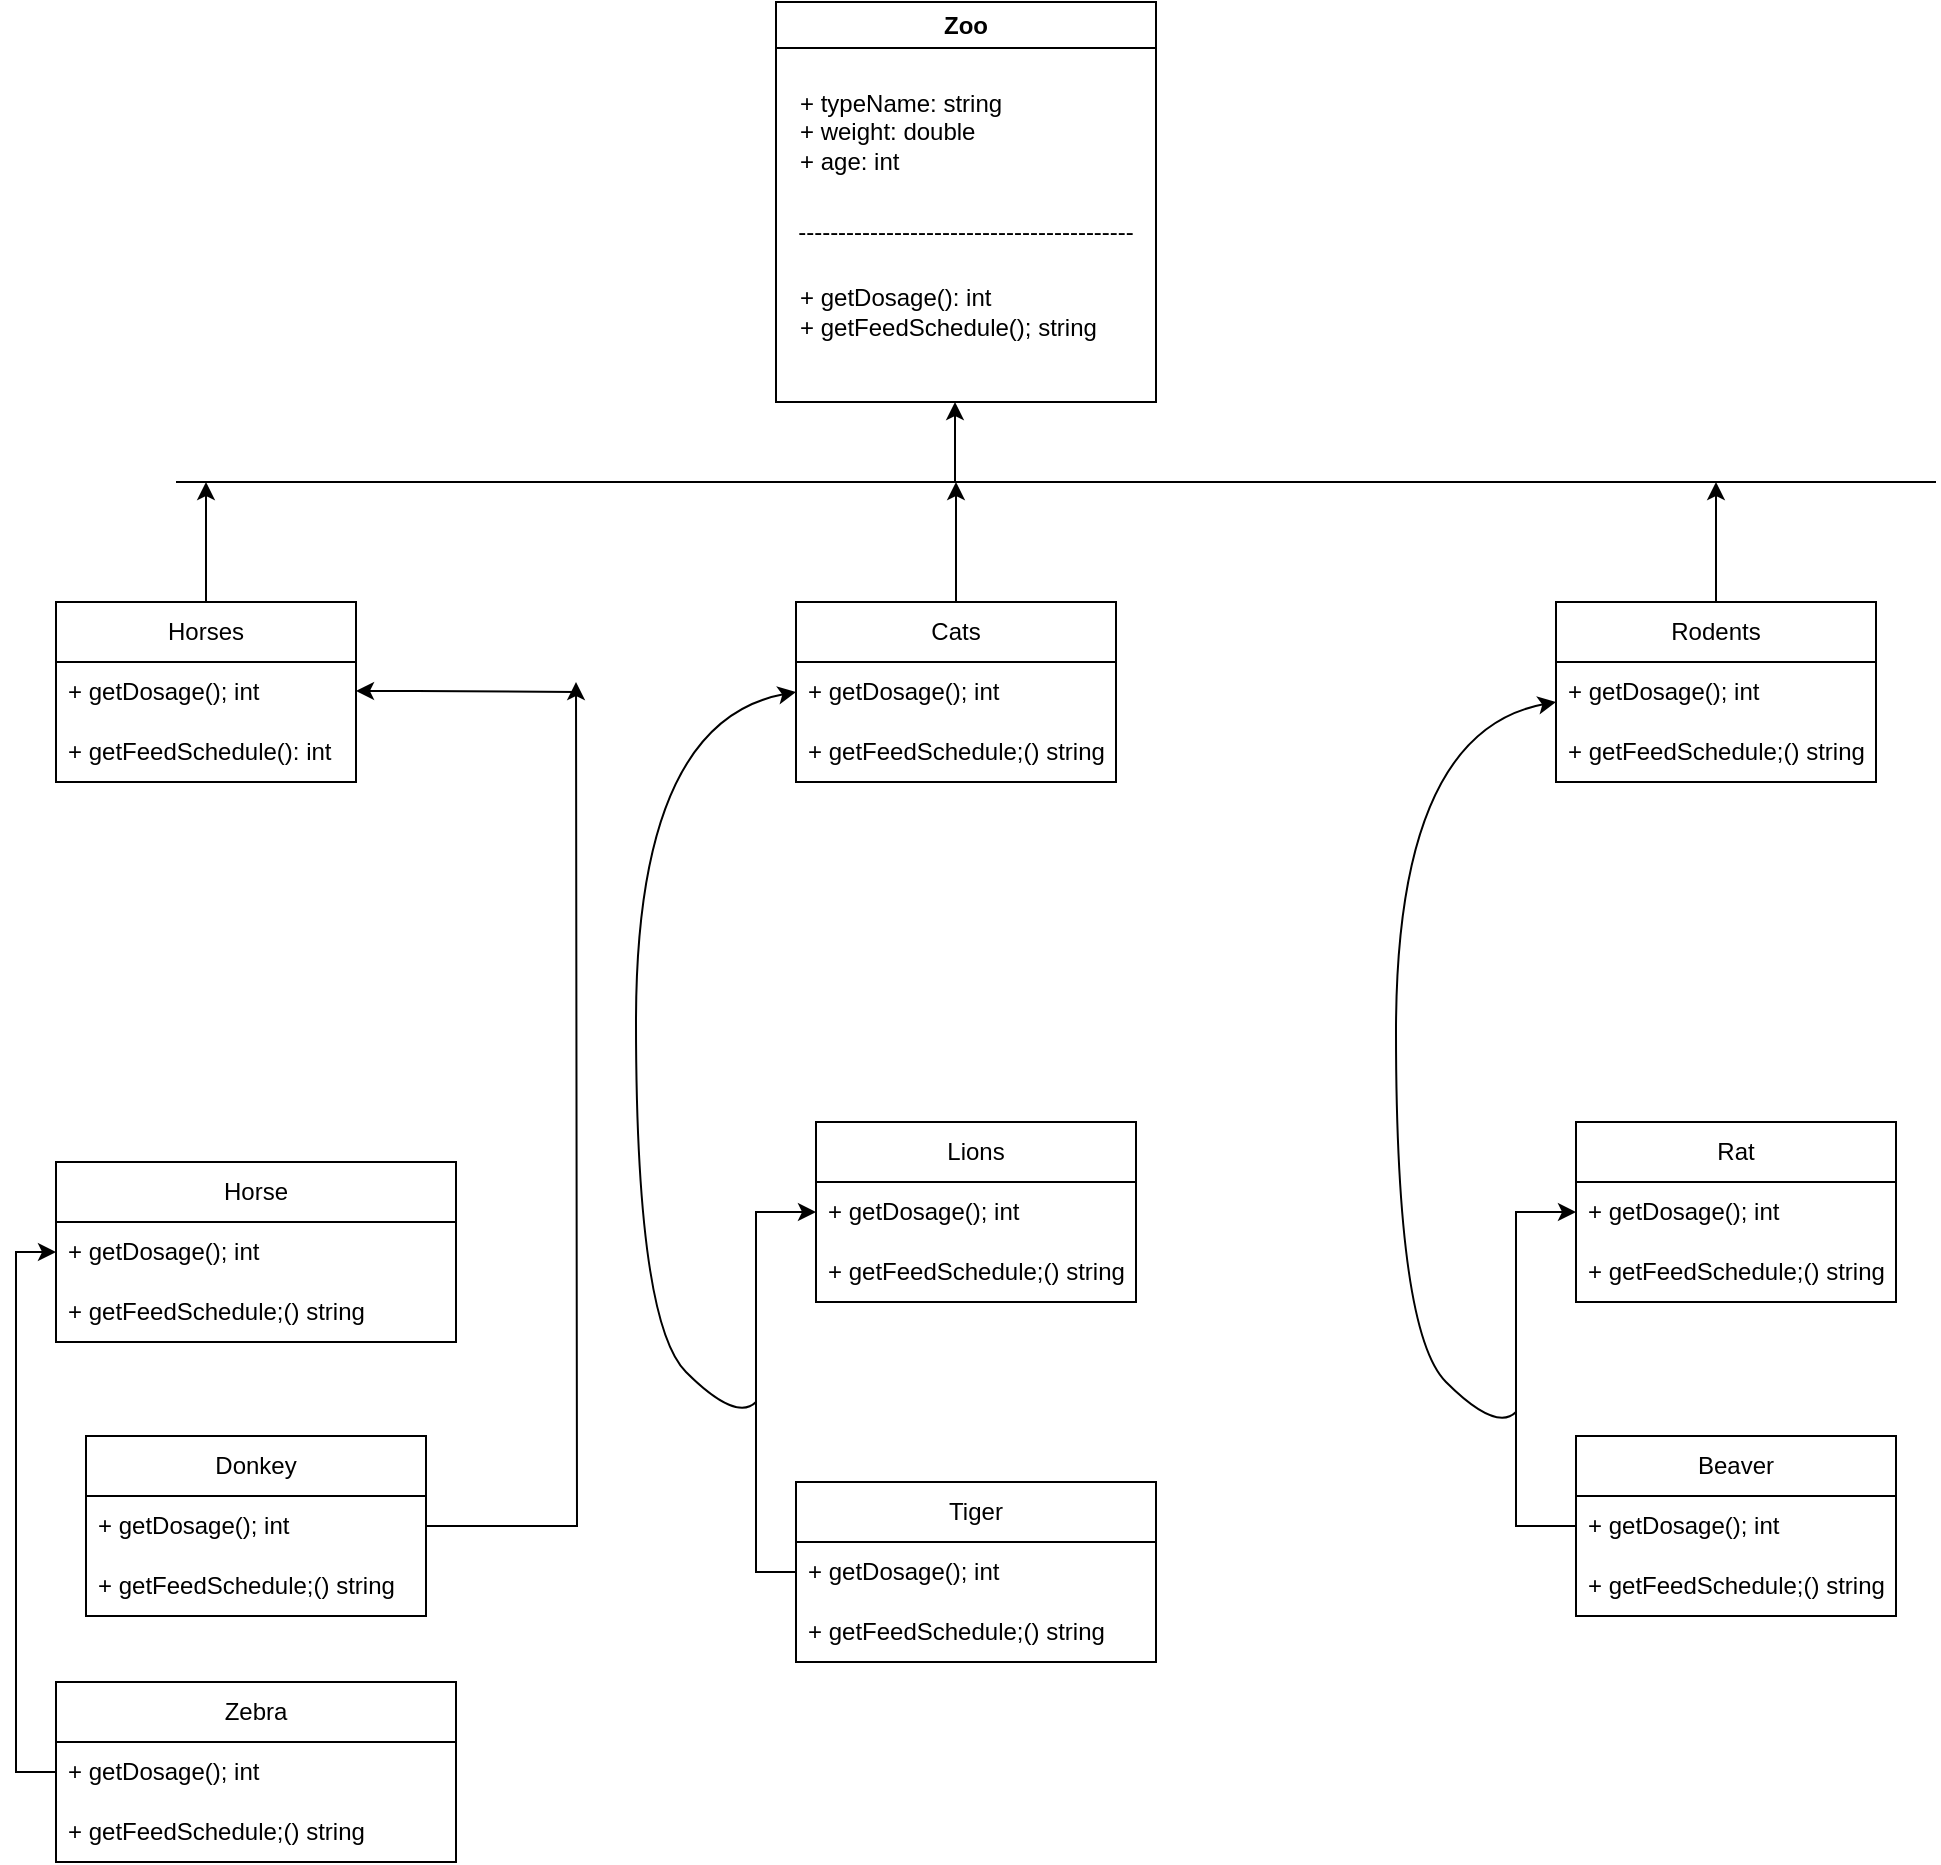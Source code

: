 <mxfile version="26.2.14">
  <diagram name="Sayfa -1" id="KLiLc5vAUubbsRQLizZz">
    <mxGraphModel dx="1979" dy="1080" grid="1" gridSize="10" guides="1" tooltips="1" connect="1" arrows="1" fold="1" page="1" pageScale="1" pageWidth="1169" pageHeight="1654" math="0" shadow="0">
      <root>
        <mxCell id="0" />
        <mxCell id="1" parent="0" />
        <mxCell id="mDHxfYU0JQhifHVUSU3j-7" value="Zoo" style="swimlane;whiteSpace=wrap;html=1;" vertex="1" parent="1">
          <mxGeometry x="420" y="20" width="190" height="200" as="geometry" />
        </mxCell>
        <mxCell id="mDHxfYU0JQhifHVUSU3j-2" value="+ typeName: string&lt;br&gt;+ weight: double&lt;br&gt;+ age: int" style="text;html=1;align=left;verticalAlign=middle;whiteSpace=wrap;rounded=0;" vertex="1" parent="mDHxfYU0JQhifHVUSU3j-7">
          <mxGeometry x="10" y="50" width="110" height="30" as="geometry" />
        </mxCell>
        <mxCell id="mDHxfYU0JQhifHVUSU3j-4" value="+ getDosage(): int&lt;br&gt;+ getFeedSchedule(); string" style="text;html=1;align=left;verticalAlign=middle;whiteSpace=wrap;rounded=0;" vertex="1" parent="mDHxfYU0JQhifHVUSU3j-7">
          <mxGeometry x="10" y="150" width="175" height="10" as="geometry" />
        </mxCell>
        <mxCell id="mDHxfYU0JQhifHVUSU3j-10" style="edgeStyle=orthogonalEdgeStyle;rounded=0;orthogonalLoop=1;jettySize=auto;html=1;exitX=0.5;exitY=1;exitDx=0;exitDy=0;" edge="1" parent="mDHxfYU0JQhifHVUSU3j-7" source="mDHxfYU0JQhifHVUSU3j-4" target="mDHxfYU0JQhifHVUSU3j-4">
          <mxGeometry relative="1" as="geometry" />
        </mxCell>
        <mxCell id="mDHxfYU0JQhifHVUSU3j-11" value="------------------------------------------" style="text;html=1;align=center;verticalAlign=middle;whiteSpace=wrap;rounded=0;" vertex="1" parent="mDHxfYU0JQhifHVUSU3j-7">
          <mxGeometry x="10" y="100" width="170" height="30" as="geometry" />
        </mxCell>
        <mxCell id="mDHxfYU0JQhifHVUSU3j-46" style="edgeStyle=orthogonalEdgeStyle;rounded=0;orthogonalLoop=1;jettySize=auto;html=1;exitX=0.5;exitY=1;exitDx=0;exitDy=0;" edge="1" parent="mDHxfYU0JQhifHVUSU3j-7" source="mDHxfYU0JQhifHVUSU3j-4" target="mDHxfYU0JQhifHVUSU3j-4">
          <mxGeometry relative="1" as="geometry" />
        </mxCell>
        <mxCell id="mDHxfYU0JQhifHVUSU3j-88" style="edgeStyle=orthogonalEdgeStyle;rounded=0;orthogonalLoop=1;jettySize=auto;html=1;" edge="1" parent="1" source="mDHxfYU0JQhifHVUSU3j-17">
          <mxGeometry relative="1" as="geometry">
            <mxPoint x="135" y="260" as="targetPoint" />
          </mxGeometry>
        </mxCell>
        <mxCell id="mDHxfYU0JQhifHVUSU3j-17" value="Horses" style="swimlane;fontStyle=0;childLayout=stackLayout;horizontal=1;startSize=30;horizontalStack=0;resizeParent=1;resizeParentMax=0;resizeLast=0;collapsible=1;marginBottom=0;whiteSpace=wrap;html=1;" vertex="1" parent="1">
          <mxGeometry x="60" y="320" width="150" height="90" as="geometry" />
        </mxCell>
        <mxCell id="mDHxfYU0JQhifHVUSU3j-18" value="+ getDosage(); int" style="text;strokeColor=none;fillColor=none;align=left;verticalAlign=middle;spacingLeft=4;spacingRight=4;overflow=hidden;points=[[0,0.5],[1,0.5]];portConstraint=eastwest;rotatable=0;whiteSpace=wrap;html=1;" vertex="1" parent="mDHxfYU0JQhifHVUSU3j-17">
          <mxGeometry y="30" width="150" height="30" as="geometry" />
        </mxCell>
        <mxCell id="mDHxfYU0JQhifHVUSU3j-20" value="+ getFeedSchedule(): int" style="text;strokeColor=none;fillColor=none;align=left;verticalAlign=middle;spacingLeft=4;spacingRight=4;overflow=hidden;points=[[0,0.5],[1,0.5]];portConstraint=eastwest;rotatable=0;whiteSpace=wrap;html=1;" vertex="1" parent="mDHxfYU0JQhifHVUSU3j-17">
          <mxGeometry y="60" width="150" height="30" as="geometry" />
        </mxCell>
        <mxCell id="mDHxfYU0JQhifHVUSU3j-36" value="Horse" style="swimlane;fontStyle=0;childLayout=stackLayout;horizontal=1;startSize=30;horizontalStack=0;resizeParent=1;resizeParentMax=0;resizeLast=0;collapsible=1;marginBottom=0;whiteSpace=wrap;html=1;" vertex="1" parent="1">
          <mxGeometry x="60" y="600" width="200" height="90" as="geometry" />
        </mxCell>
        <mxCell id="mDHxfYU0JQhifHVUSU3j-37" value="+ getDosage(); int" style="text;strokeColor=none;fillColor=none;align=left;verticalAlign=middle;spacingLeft=4;spacingRight=4;overflow=hidden;points=[[0,0.5],[1,0.5]];portConstraint=eastwest;rotatable=0;whiteSpace=wrap;html=1;" vertex="1" parent="mDHxfYU0JQhifHVUSU3j-36">
          <mxGeometry y="30" width="200" height="30" as="geometry" />
        </mxCell>
        <mxCell id="mDHxfYU0JQhifHVUSU3j-38" value="+ getFeedSchedule;() string" style="text;strokeColor=none;fillColor=none;align=left;verticalAlign=middle;spacingLeft=4;spacingRight=4;overflow=hidden;points=[[0,0.5],[1,0.5]];portConstraint=eastwest;rotatable=0;whiteSpace=wrap;html=1;" vertex="1" parent="mDHxfYU0JQhifHVUSU3j-36">
          <mxGeometry y="60" width="200" height="30" as="geometry" />
        </mxCell>
        <mxCell id="mDHxfYU0JQhifHVUSU3j-41" value="Lions" style="swimlane;fontStyle=0;childLayout=stackLayout;horizontal=1;startSize=30;horizontalStack=0;resizeParent=1;resizeParentMax=0;resizeLast=0;collapsible=1;marginBottom=0;whiteSpace=wrap;html=1;" vertex="1" parent="1">
          <mxGeometry x="440" y="580" width="160" height="90" as="geometry" />
        </mxCell>
        <mxCell id="mDHxfYU0JQhifHVUSU3j-42" value="+ getDosage(); int" style="text;strokeColor=none;fillColor=none;align=left;verticalAlign=middle;spacingLeft=4;spacingRight=4;overflow=hidden;points=[[0,0.5],[1,0.5]];portConstraint=eastwest;rotatable=0;whiteSpace=wrap;html=1;" vertex="1" parent="mDHxfYU0JQhifHVUSU3j-41">
          <mxGeometry y="30" width="160" height="30" as="geometry" />
        </mxCell>
        <mxCell id="mDHxfYU0JQhifHVUSU3j-43" value="+ getFeedSchedule;() string" style="text;strokeColor=none;fillColor=none;align=left;verticalAlign=middle;spacingLeft=4;spacingRight=4;overflow=hidden;points=[[0,0.5],[1,0.5]];portConstraint=eastwest;rotatable=0;whiteSpace=wrap;html=1;" vertex="1" parent="mDHxfYU0JQhifHVUSU3j-41">
          <mxGeometry y="60" width="160" height="30" as="geometry" />
        </mxCell>
        <mxCell id="mDHxfYU0JQhifHVUSU3j-87" style="edgeStyle=orthogonalEdgeStyle;rounded=0;orthogonalLoop=1;jettySize=auto;html=1;" edge="1" parent="1" source="mDHxfYU0JQhifHVUSU3j-47">
          <mxGeometry relative="1" as="geometry">
            <mxPoint x="510" y="260" as="targetPoint" />
          </mxGeometry>
        </mxCell>
        <mxCell id="mDHxfYU0JQhifHVUSU3j-47" value="Cats" style="swimlane;fontStyle=0;childLayout=stackLayout;horizontal=1;startSize=30;horizontalStack=0;resizeParent=1;resizeParentMax=0;resizeLast=0;collapsible=1;marginBottom=0;whiteSpace=wrap;html=1;" vertex="1" parent="1">
          <mxGeometry x="430" y="320" width="160" height="90" as="geometry" />
        </mxCell>
        <mxCell id="mDHxfYU0JQhifHVUSU3j-48" value="+ getDosage(); int" style="text;strokeColor=none;fillColor=none;align=left;verticalAlign=middle;spacingLeft=4;spacingRight=4;overflow=hidden;points=[[0,0.5],[1,0.5]];portConstraint=eastwest;rotatable=0;whiteSpace=wrap;html=1;" vertex="1" parent="mDHxfYU0JQhifHVUSU3j-47">
          <mxGeometry y="30" width="160" height="30" as="geometry" />
        </mxCell>
        <mxCell id="mDHxfYU0JQhifHVUSU3j-49" value="+ getFeedSchedule;() string" style="text;strokeColor=none;fillColor=none;align=left;verticalAlign=middle;spacingLeft=4;spacingRight=4;overflow=hidden;points=[[0,0.5],[1,0.5]];portConstraint=eastwest;rotatable=0;whiteSpace=wrap;html=1;" vertex="1" parent="mDHxfYU0JQhifHVUSU3j-47">
          <mxGeometry y="60" width="160" height="30" as="geometry" />
        </mxCell>
        <mxCell id="mDHxfYU0JQhifHVUSU3j-86" style="edgeStyle=orthogonalEdgeStyle;rounded=0;orthogonalLoop=1;jettySize=auto;html=1;" edge="1" parent="1" source="mDHxfYU0JQhifHVUSU3j-51">
          <mxGeometry relative="1" as="geometry">
            <mxPoint x="890" y="260" as="targetPoint" />
          </mxGeometry>
        </mxCell>
        <mxCell id="mDHxfYU0JQhifHVUSU3j-51" value="Rodents" style="swimlane;fontStyle=0;childLayout=stackLayout;horizontal=1;startSize=30;horizontalStack=0;resizeParent=1;resizeParentMax=0;resizeLast=0;collapsible=1;marginBottom=0;whiteSpace=wrap;html=1;" vertex="1" parent="1">
          <mxGeometry x="810" y="320" width="160" height="90" as="geometry" />
        </mxCell>
        <mxCell id="mDHxfYU0JQhifHVUSU3j-53" value="+ getDosage(); int" style="text;strokeColor=none;fillColor=none;align=left;verticalAlign=middle;spacingLeft=4;spacingRight=4;overflow=hidden;points=[[0,0.5],[1,0.5]];portConstraint=eastwest;rotatable=0;whiteSpace=wrap;html=1;" vertex="1" parent="mDHxfYU0JQhifHVUSU3j-51">
          <mxGeometry y="30" width="160" height="30" as="geometry" />
        </mxCell>
        <mxCell id="mDHxfYU0JQhifHVUSU3j-54" value="+ getFeedSchedule;() string" style="text;strokeColor=none;fillColor=none;align=left;verticalAlign=middle;spacingLeft=4;spacingRight=4;overflow=hidden;points=[[0,0.5],[1,0.5]];portConstraint=eastwest;rotatable=0;whiteSpace=wrap;html=1;" vertex="1" parent="mDHxfYU0JQhifHVUSU3j-51">
          <mxGeometry y="60" width="160" height="30" as="geometry" />
        </mxCell>
        <mxCell id="mDHxfYU0JQhifHVUSU3j-55" value="Rat" style="swimlane;fontStyle=0;childLayout=stackLayout;horizontal=1;startSize=30;horizontalStack=0;resizeParent=1;resizeParentMax=0;resizeLast=0;collapsible=1;marginBottom=0;whiteSpace=wrap;html=1;" vertex="1" parent="1">
          <mxGeometry x="820" y="580" width="160" height="90" as="geometry" />
        </mxCell>
        <mxCell id="mDHxfYU0JQhifHVUSU3j-56" value="+ getDosage(); int" style="text;strokeColor=none;fillColor=none;align=left;verticalAlign=middle;spacingLeft=4;spacingRight=4;overflow=hidden;points=[[0,0.5],[1,0.5]];portConstraint=eastwest;rotatable=0;whiteSpace=wrap;html=1;" vertex="1" parent="mDHxfYU0JQhifHVUSU3j-55">
          <mxGeometry y="30" width="160" height="30" as="geometry" />
        </mxCell>
        <mxCell id="mDHxfYU0JQhifHVUSU3j-57" value="+ getFeedSchedule;() string" style="text;strokeColor=none;fillColor=none;align=left;verticalAlign=middle;spacingLeft=4;spacingRight=4;overflow=hidden;points=[[0,0.5],[1,0.5]];portConstraint=eastwest;rotatable=0;whiteSpace=wrap;html=1;" vertex="1" parent="mDHxfYU0JQhifHVUSU3j-55">
          <mxGeometry y="60" width="160" height="30" as="geometry" />
        </mxCell>
        <mxCell id="mDHxfYU0JQhifHVUSU3j-59" value="Beaver" style="swimlane;fontStyle=0;childLayout=stackLayout;horizontal=1;startSize=30;horizontalStack=0;resizeParent=1;resizeParentMax=0;resizeLast=0;collapsible=1;marginBottom=0;whiteSpace=wrap;html=1;" vertex="1" parent="1">
          <mxGeometry x="820" y="737" width="160" height="90" as="geometry" />
        </mxCell>
        <mxCell id="mDHxfYU0JQhifHVUSU3j-60" value="+ getDosage(); int" style="text;strokeColor=none;fillColor=none;align=left;verticalAlign=middle;spacingLeft=4;spacingRight=4;overflow=hidden;points=[[0,0.5],[1,0.5]];portConstraint=eastwest;rotatable=0;whiteSpace=wrap;html=1;" vertex="1" parent="mDHxfYU0JQhifHVUSU3j-59">
          <mxGeometry y="30" width="160" height="30" as="geometry" />
        </mxCell>
        <mxCell id="mDHxfYU0JQhifHVUSU3j-61" value="+ getFeedSchedule;() string" style="text;strokeColor=none;fillColor=none;align=left;verticalAlign=middle;spacingLeft=4;spacingRight=4;overflow=hidden;points=[[0,0.5],[1,0.5]];portConstraint=eastwest;rotatable=0;whiteSpace=wrap;html=1;" vertex="1" parent="mDHxfYU0JQhifHVUSU3j-59">
          <mxGeometry y="60" width="160" height="30" as="geometry" />
        </mxCell>
        <mxCell id="mDHxfYU0JQhifHVUSU3j-62" style="edgeStyle=orthogonalEdgeStyle;rounded=0;orthogonalLoop=1;jettySize=auto;html=1;entryX=0;entryY=0.5;entryDx=0;entryDy=0;" edge="1" parent="1" source="mDHxfYU0JQhifHVUSU3j-60" target="mDHxfYU0JQhifHVUSU3j-56">
          <mxGeometry relative="1" as="geometry">
            <Array as="points">
              <mxPoint x="790" y="782" />
              <mxPoint x="790" y="625" />
            </Array>
          </mxGeometry>
        </mxCell>
        <mxCell id="mDHxfYU0JQhifHVUSU3j-67" value="Tiger" style="swimlane;fontStyle=0;childLayout=stackLayout;horizontal=1;startSize=30;horizontalStack=0;resizeParent=1;resizeParentMax=0;resizeLast=0;collapsible=1;marginBottom=0;whiteSpace=wrap;html=1;" vertex="1" parent="1">
          <mxGeometry x="430" y="760" width="180" height="90" as="geometry" />
        </mxCell>
        <mxCell id="mDHxfYU0JQhifHVUSU3j-68" value="+ getDosage(); int" style="text;strokeColor=none;fillColor=none;align=left;verticalAlign=middle;spacingLeft=4;spacingRight=4;overflow=hidden;points=[[0,0.5],[1,0.5]];portConstraint=eastwest;rotatable=0;whiteSpace=wrap;html=1;" vertex="1" parent="mDHxfYU0JQhifHVUSU3j-67">
          <mxGeometry y="30" width="180" height="30" as="geometry" />
        </mxCell>
        <mxCell id="mDHxfYU0JQhifHVUSU3j-69" value="+ getFeedSchedule;() string" style="text;strokeColor=none;fillColor=none;align=left;verticalAlign=middle;spacingLeft=4;spacingRight=4;overflow=hidden;points=[[0,0.5],[1,0.5]];portConstraint=eastwest;rotatable=0;whiteSpace=wrap;html=1;" vertex="1" parent="mDHxfYU0JQhifHVUSU3j-67">
          <mxGeometry y="60" width="180" height="30" as="geometry" />
        </mxCell>
        <mxCell id="mDHxfYU0JQhifHVUSU3j-71" style="edgeStyle=orthogonalEdgeStyle;rounded=0;orthogonalLoop=1;jettySize=auto;html=1;entryX=0;entryY=0.5;entryDx=0;entryDy=0;" edge="1" parent="1" source="mDHxfYU0JQhifHVUSU3j-68" target="mDHxfYU0JQhifHVUSU3j-42">
          <mxGeometry relative="1" as="geometry" />
        </mxCell>
        <mxCell id="mDHxfYU0JQhifHVUSU3j-72" value="Donkey" style="swimlane;fontStyle=0;childLayout=stackLayout;horizontal=1;startSize=30;horizontalStack=0;resizeParent=1;resizeParentMax=0;resizeLast=0;collapsible=1;marginBottom=0;whiteSpace=wrap;html=1;" vertex="1" parent="1">
          <mxGeometry x="75" y="737" width="170" height="90" as="geometry" />
        </mxCell>
        <mxCell id="mDHxfYU0JQhifHVUSU3j-81" style="edgeStyle=orthogonalEdgeStyle;rounded=0;orthogonalLoop=1;jettySize=auto;html=1;" edge="1" parent="mDHxfYU0JQhifHVUSU3j-72" source="mDHxfYU0JQhifHVUSU3j-73">
          <mxGeometry relative="1" as="geometry">
            <mxPoint x="245" y="-377" as="targetPoint" />
          </mxGeometry>
        </mxCell>
        <mxCell id="mDHxfYU0JQhifHVUSU3j-73" value="+ getDosage(); int" style="text;strokeColor=none;fillColor=none;align=left;verticalAlign=middle;spacingLeft=4;spacingRight=4;overflow=hidden;points=[[0,0.5],[1,0.5]];portConstraint=eastwest;rotatable=0;whiteSpace=wrap;html=1;" vertex="1" parent="mDHxfYU0JQhifHVUSU3j-72">
          <mxGeometry y="30" width="170" height="30" as="geometry" />
        </mxCell>
        <mxCell id="mDHxfYU0JQhifHVUSU3j-74" value="+ getFeedSchedule;() string" style="text;strokeColor=none;fillColor=none;align=left;verticalAlign=middle;spacingLeft=4;spacingRight=4;overflow=hidden;points=[[0,0.5],[1,0.5]];portConstraint=eastwest;rotatable=0;whiteSpace=wrap;html=1;" vertex="1" parent="mDHxfYU0JQhifHVUSU3j-72">
          <mxGeometry y="60" width="170" height="30" as="geometry" />
        </mxCell>
        <mxCell id="mDHxfYU0JQhifHVUSU3j-75" value="Zebra" style="swimlane;fontStyle=0;childLayout=stackLayout;horizontal=1;startSize=30;horizontalStack=0;resizeParent=1;resizeParentMax=0;resizeLast=0;collapsible=1;marginBottom=0;whiteSpace=wrap;html=1;" vertex="1" parent="1">
          <mxGeometry x="60" y="860" width="200" height="90" as="geometry" />
        </mxCell>
        <mxCell id="mDHxfYU0JQhifHVUSU3j-76" value="+ getDosage(); int" style="text;strokeColor=none;fillColor=none;align=left;verticalAlign=middle;spacingLeft=4;spacingRight=4;overflow=hidden;points=[[0,0.5],[1,0.5]];portConstraint=eastwest;rotatable=0;whiteSpace=wrap;html=1;" vertex="1" parent="mDHxfYU0JQhifHVUSU3j-75">
          <mxGeometry y="30" width="200" height="30" as="geometry" />
        </mxCell>
        <mxCell id="mDHxfYU0JQhifHVUSU3j-77" value="+ getFeedSchedule;() string" style="text;strokeColor=none;fillColor=none;align=left;verticalAlign=middle;spacingLeft=4;spacingRight=4;overflow=hidden;points=[[0,0.5],[1,0.5]];portConstraint=eastwest;rotatable=0;whiteSpace=wrap;html=1;" vertex="1" parent="mDHxfYU0JQhifHVUSU3j-75">
          <mxGeometry y="60" width="200" height="30" as="geometry" />
        </mxCell>
        <mxCell id="mDHxfYU0JQhifHVUSU3j-80" style="edgeStyle=orthogonalEdgeStyle;rounded=0;orthogonalLoop=1;jettySize=auto;html=1;entryX=0;entryY=0.5;entryDx=0;entryDy=0;" edge="1" parent="1" source="mDHxfYU0JQhifHVUSU3j-76" target="mDHxfYU0JQhifHVUSU3j-37">
          <mxGeometry relative="1" as="geometry" />
        </mxCell>
        <mxCell id="mDHxfYU0JQhifHVUSU3j-82" value="" style="endArrow=classic;html=1;rounded=0;" edge="1" parent="1">
          <mxGeometry width="50" height="50" relative="1" as="geometry">
            <mxPoint x="320" y="365" as="sourcePoint" />
            <mxPoint x="210" y="364.5" as="targetPoint" />
            <Array as="points">
              <mxPoint x="240" y="364.5" />
            </Array>
          </mxGeometry>
        </mxCell>
        <mxCell id="mDHxfYU0JQhifHVUSU3j-83" value="" style="curved=1;endArrow=classic;html=1;rounded=0;entryX=0;entryY=0.5;entryDx=0;entryDy=0;" edge="1" parent="1" target="mDHxfYU0JQhifHVUSU3j-48">
          <mxGeometry width="50" height="50" relative="1" as="geometry">
            <mxPoint x="410" y="720" as="sourcePoint" />
            <mxPoint x="400" y="680" as="targetPoint" />
            <Array as="points">
              <mxPoint x="400" y="730" />
              <mxPoint x="350" y="680" />
              <mxPoint x="350" y="380" />
            </Array>
          </mxGeometry>
        </mxCell>
        <mxCell id="mDHxfYU0JQhifHVUSU3j-84" value="" style="curved=1;endArrow=classic;html=1;rounded=0;entryX=0;entryY=0.5;entryDx=0;entryDy=0;" edge="1" parent="1">
          <mxGeometry width="50" height="50" relative="1" as="geometry">
            <mxPoint x="790" y="725" as="sourcePoint" />
            <mxPoint x="810" y="370" as="targetPoint" />
            <Array as="points">
              <mxPoint x="780" y="735" />
              <mxPoint x="730" y="685" />
              <mxPoint x="730" y="385" />
            </Array>
          </mxGeometry>
        </mxCell>
        <mxCell id="mDHxfYU0JQhifHVUSU3j-85" value="" style="endArrow=none;html=1;rounded=0;" edge="1" parent="1">
          <mxGeometry width="50" height="50" relative="1" as="geometry">
            <mxPoint x="120" y="260" as="sourcePoint" />
            <mxPoint x="1000" y="260" as="targetPoint" />
            <Array as="points">
              <mxPoint x="180" y="260" />
            </Array>
          </mxGeometry>
        </mxCell>
        <mxCell id="mDHxfYU0JQhifHVUSU3j-89" value="" style="endArrow=classic;html=1;rounded=0;" edge="1" parent="1">
          <mxGeometry width="50" height="50" relative="1" as="geometry">
            <mxPoint x="509.5" y="260" as="sourcePoint" />
            <mxPoint x="509.5" y="220" as="targetPoint" />
          </mxGeometry>
        </mxCell>
      </root>
    </mxGraphModel>
  </diagram>
</mxfile>
